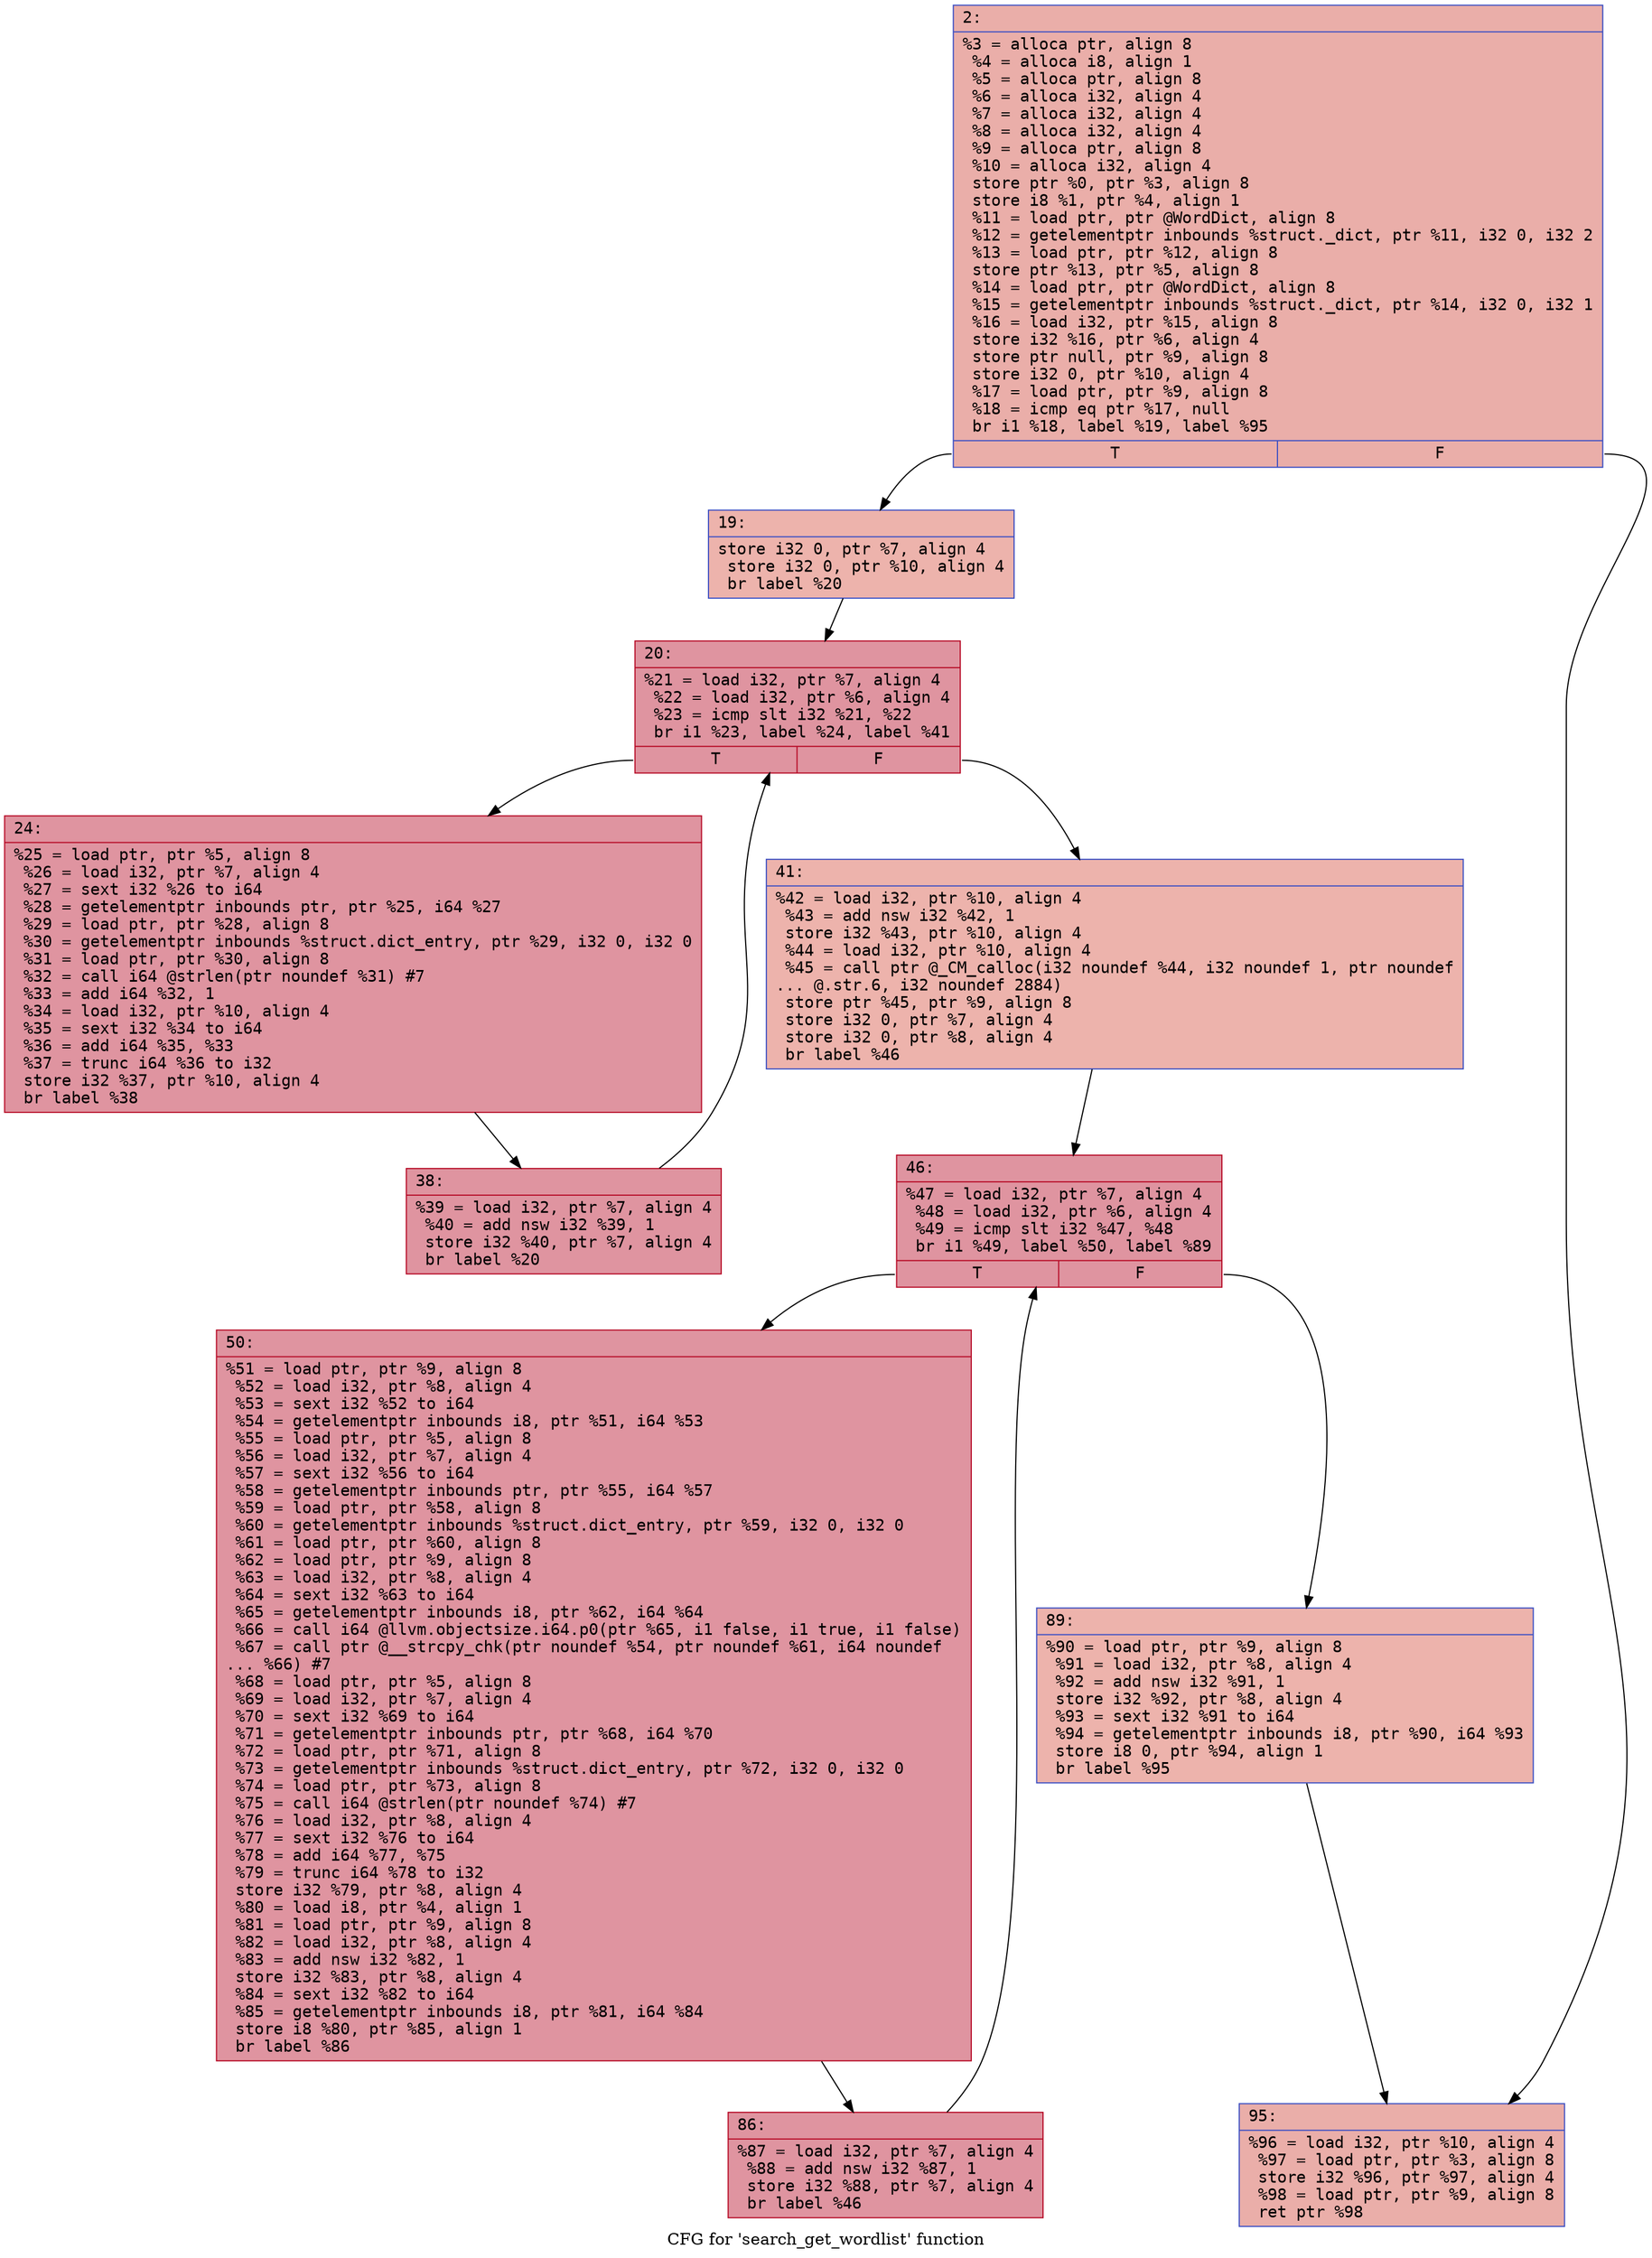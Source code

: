digraph "CFG for 'search_get_wordlist' function" {
	label="CFG for 'search_get_wordlist' function";

	Node0x6000020066c0 [shape=record,color="#3d50c3ff", style=filled, fillcolor="#d0473d70" fontname="Courier",label="{2:\l|  %3 = alloca ptr, align 8\l  %4 = alloca i8, align 1\l  %5 = alloca ptr, align 8\l  %6 = alloca i32, align 4\l  %7 = alloca i32, align 4\l  %8 = alloca i32, align 4\l  %9 = alloca ptr, align 8\l  %10 = alloca i32, align 4\l  store ptr %0, ptr %3, align 8\l  store i8 %1, ptr %4, align 1\l  %11 = load ptr, ptr @WordDict, align 8\l  %12 = getelementptr inbounds %struct._dict, ptr %11, i32 0, i32 2\l  %13 = load ptr, ptr %12, align 8\l  store ptr %13, ptr %5, align 8\l  %14 = load ptr, ptr @WordDict, align 8\l  %15 = getelementptr inbounds %struct._dict, ptr %14, i32 0, i32 1\l  %16 = load i32, ptr %15, align 8\l  store i32 %16, ptr %6, align 4\l  store ptr null, ptr %9, align 8\l  store i32 0, ptr %10, align 4\l  %17 = load ptr, ptr %9, align 8\l  %18 = icmp eq ptr %17, null\l  br i1 %18, label %19, label %95\l|{<s0>T|<s1>F}}"];
	Node0x6000020066c0:s0 -> Node0x600002006710[tooltip="2 -> 19\nProbability 37.50%" ];
	Node0x6000020066c0:s1 -> Node0x6000020069e0[tooltip="2 -> 95\nProbability 62.50%" ];
	Node0x600002006710 [shape=record,color="#3d50c3ff", style=filled, fillcolor="#d6524470" fontname="Courier",label="{19:\l|  store i32 0, ptr %7, align 4\l  store i32 0, ptr %10, align 4\l  br label %20\l}"];
	Node0x600002006710 -> Node0x600002006760[tooltip="19 -> 20\nProbability 100.00%" ];
	Node0x600002006760 [shape=record,color="#b70d28ff", style=filled, fillcolor="#b70d2870" fontname="Courier",label="{20:\l|  %21 = load i32, ptr %7, align 4\l  %22 = load i32, ptr %6, align 4\l  %23 = icmp slt i32 %21, %22\l  br i1 %23, label %24, label %41\l|{<s0>T|<s1>F}}"];
	Node0x600002006760:s0 -> Node0x6000020067b0[tooltip="20 -> 24\nProbability 96.88%" ];
	Node0x600002006760:s1 -> Node0x600002006850[tooltip="20 -> 41\nProbability 3.12%" ];
	Node0x6000020067b0 [shape=record,color="#b70d28ff", style=filled, fillcolor="#b70d2870" fontname="Courier",label="{24:\l|  %25 = load ptr, ptr %5, align 8\l  %26 = load i32, ptr %7, align 4\l  %27 = sext i32 %26 to i64\l  %28 = getelementptr inbounds ptr, ptr %25, i64 %27\l  %29 = load ptr, ptr %28, align 8\l  %30 = getelementptr inbounds %struct.dict_entry, ptr %29, i32 0, i32 0\l  %31 = load ptr, ptr %30, align 8\l  %32 = call i64 @strlen(ptr noundef %31) #7\l  %33 = add i64 %32, 1\l  %34 = load i32, ptr %10, align 4\l  %35 = sext i32 %34 to i64\l  %36 = add i64 %35, %33\l  %37 = trunc i64 %36 to i32\l  store i32 %37, ptr %10, align 4\l  br label %38\l}"];
	Node0x6000020067b0 -> Node0x600002006800[tooltip="24 -> 38\nProbability 100.00%" ];
	Node0x600002006800 [shape=record,color="#b70d28ff", style=filled, fillcolor="#b70d2870" fontname="Courier",label="{38:\l|  %39 = load i32, ptr %7, align 4\l  %40 = add nsw i32 %39, 1\l  store i32 %40, ptr %7, align 4\l  br label %20\l}"];
	Node0x600002006800 -> Node0x600002006760[tooltip="38 -> 20\nProbability 100.00%" ];
	Node0x600002006850 [shape=record,color="#3d50c3ff", style=filled, fillcolor="#d6524470" fontname="Courier",label="{41:\l|  %42 = load i32, ptr %10, align 4\l  %43 = add nsw i32 %42, 1\l  store i32 %43, ptr %10, align 4\l  %44 = load i32, ptr %10, align 4\l  %45 = call ptr @_CM_calloc(i32 noundef %44, i32 noundef 1, ptr noundef\l... @.str.6, i32 noundef 2884)\l  store ptr %45, ptr %9, align 8\l  store i32 0, ptr %7, align 4\l  store i32 0, ptr %8, align 4\l  br label %46\l}"];
	Node0x600002006850 -> Node0x6000020068a0[tooltip="41 -> 46\nProbability 100.00%" ];
	Node0x6000020068a0 [shape=record,color="#b70d28ff", style=filled, fillcolor="#b70d2870" fontname="Courier",label="{46:\l|  %47 = load i32, ptr %7, align 4\l  %48 = load i32, ptr %6, align 4\l  %49 = icmp slt i32 %47, %48\l  br i1 %49, label %50, label %89\l|{<s0>T|<s1>F}}"];
	Node0x6000020068a0:s0 -> Node0x6000020068f0[tooltip="46 -> 50\nProbability 96.88%" ];
	Node0x6000020068a0:s1 -> Node0x600002006990[tooltip="46 -> 89\nProbability 3.12%" ];
	Node0x6000020068f0 [shape=record,color="#b70d28ff", style=filled, fillcolor="#b70d2870" fontname="Courier",label="{50:\l|  %51 = load ptr, ptr %9, align 8\l  %52 = load i32, ptr %8, align 4\l  %53 = sext i32 %52 to i64\l  %54 = getelementptr inbounds i8, ptr %51, i64 %53\l  %55 = load ptr, ptr %5, align 8\l  %56 = load i32, ptr %7, align 4\l  %57 = sext i32 %56 to i64\l  %58 = getelementptr inbounds ptr, ptr %55, i64 %57\l  %59 = load ptr, ptr %58, align 8\l  %60 = getelementptr inbounds %struct.dict_entry, ptr %59, i32 0, i32 0\l  %61 = load ptr, ptr %60, align 8\l  %62 = load ptr, ptr %9, align 8\l  %63 = load i32, ptr %8, align 4\l  %64 = sext i32 %63 to i64\l  %65 = getelementptr inbounds i8, ptr %62, i64 %64\l  %66 = call i64 @llvm.objectsize.i64.p0(ptr %65, i1 false, i1 true, i1 false)\l  %67 = call ptr @__strcpy_chk(ptr noundef %54, ptr noundef %61, i64 noundef\l... %66) #7\l  %68 = load ptr, ptr %5, align 8\l  %69 = load i32, ptr %7, align 4\l  %70 = sext i32 %69 to i64\l  %71 = getelementptr inbounds ptr, ptr %68, i64 %70\l  %72 = load ptr, ptr %71, align 8\l  %73 = getelementptr inbounds %struct.dict_entry, ptr %72, i32 0, i32 0\l  %74 = load ptr, ptr %73, align 8\l  %75 = call i64 @strlen(ptr noundef %74) #7\l  %76 = load i32, ptr %8, align 4\l  %77 = sext i32 %76 to i64\l  %78 = add i64 %77, %75\l  %79 = trunc i64 %78 to i32\l  store i32 %79, ptr %8, align 4\l  %80 = load i8, ptr %4, align 1\l  %81 = load ptr, ptr %9, align 8\l  %82 = load i32, ptr %8, align 4\l  %83 = add nsw i32 %82, 1\l  store i32 %83, ptr %8, align 4\l  %84 = sext i32 %82 to i64\l  %85 = getelementptr inbounds i8, ptr %81, i64 %84\l  store i8 %80, ptr %85, align 1\l  br label %86\l}"];
	Node0x6000020068f0 -> Node0x600002006940[tooltip="50 -> 86\nProbability 100.00%" ];
	Node0x600002006940 [shape=record,color="#b70d28ff", style=filled, fillcolor="#b70d2870" fontname="Courier",label="{86:\l|  %87 = load i32, ptr %7, align 4\l  %88 = add nsw i32 %87, 1\l  store i32 %88, ptr %7, align 4\l  br label %46\l}"];
	Node0x600002006940 -> Node0x6000020068a0[tooltip="86 -> 46\nProbability 100.00%" ];
	Node0x600002006990 [shape=record,color="#3d50c3ff", style=filled, fillcolor="#d6524470" fontname="Courier",label="{89:\l|  %90 = load ptr, ptr %9, align 8\l  %91 = load i32, ptr %8, align 4\l  %92 = add nsw i32 %91, 1\l  store i32 %92, ptr %8, align 4\l  %93 = sext i32 %91 to i64\l  %94 = getelementptr inbounds i8, ptr %90, i64 %93\l  store i8 0, ptr %94, align 1\l  br label %95\l}"];
	Node0x600002006990 -> Node0x6000020069e0[tooltip="89 -> 95\nProbability 100.00%" ];
	Node0x6000020069e0 [shape=record,color="#3d50c3ff", style=filled, fillcolor="#d0473d70" fontname="Courier",label="{95:\l|  %96 = load i32, ptr %10, align 4\l  %97 = load ptr, ptr %3, align 8\l  store i32 %96, ptr %97, align 4\l  %98 = load ptr, ptr %9, align 8\l  ret ptr %98\l}"];
}
